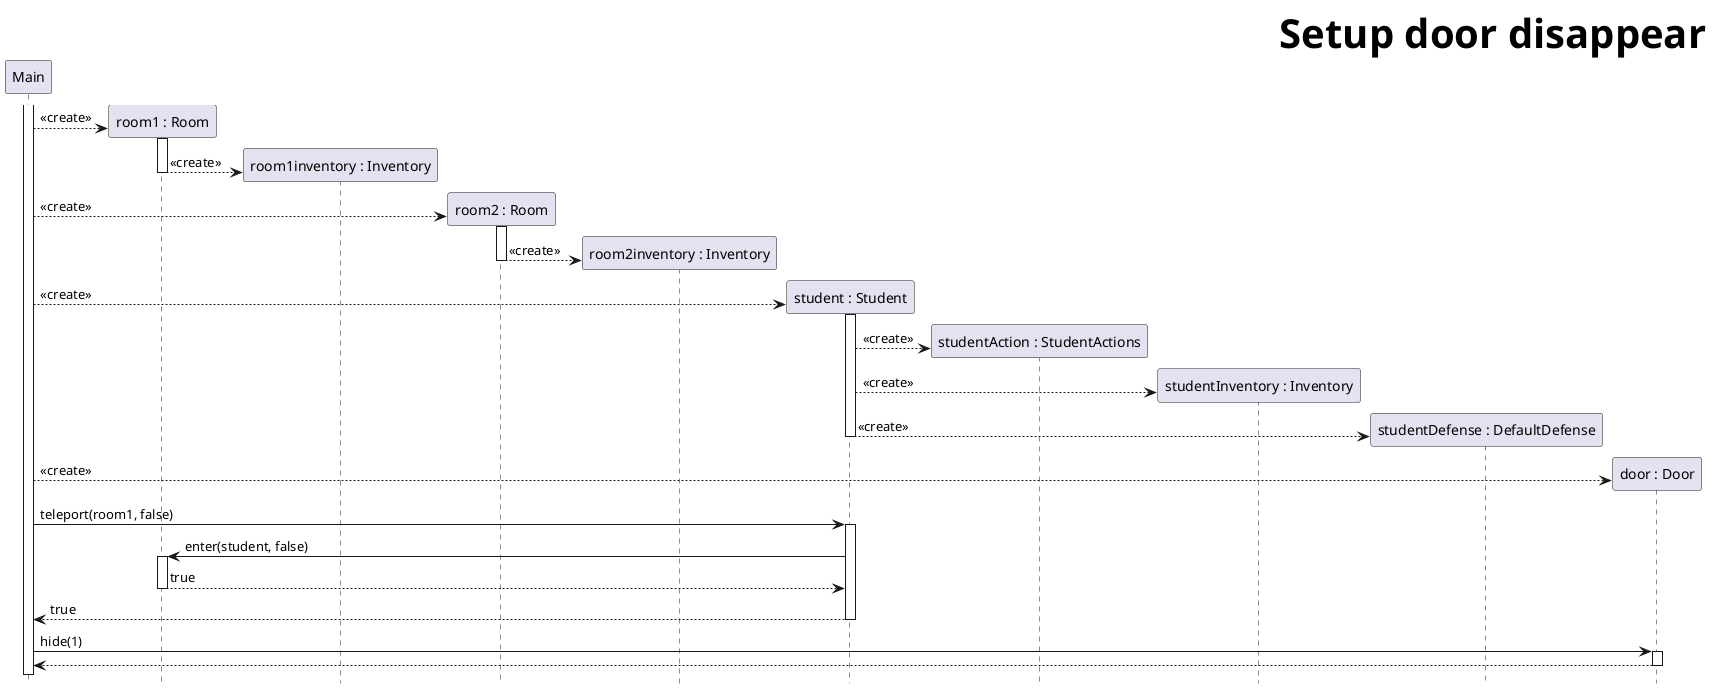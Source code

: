@startuml DoorAppear
skinparam headerFontSize 40
skinparam HeaderFontColor #000000
skinparam HeaderFontStyle bold
header Setup door disappear
hide footbox

participant main as "Main"
activate main

create room1 as "room1 : Room"
main --> room1 ++: <<create>>
create r1inv as "room1inventory : Inventory"
room1 --> r1inv --: <<create>>

create room2 as "room2 : Room"
main --> room2 ++: <<create>>
create r2inv as "room2inventory : Inventory"
room2 --> r2inv --: <<create>>

create student as "student : Student"
main --> student ++: <<create>>
create studentAction as "studentAction : StudentActions"
student --> studentAction : <<create>>
create inventory as "studentInventory : Inventory"
student --> inventory : <<create>>
create defense as "studentDefense : DefaultDefense"
student --> defense --: <<create>>

create door as "door : Door"
main --> door : <<create>>

main -> student ++ : teleport(room1, false)
student -> room1 ++ : enter(student, false)
return true
return true

main -> door ++: hide(1)
return

@enduml
